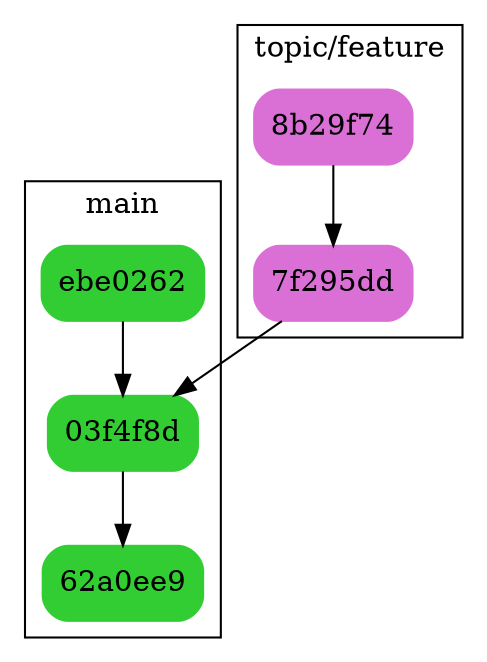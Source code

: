 digraph {
    node [shape = "box", style = "filled, rounded"]

    subgraph clustermain {
        label = "main"

        node [color = limegreen]

        main3[label = "ebe0262"]
        main2[label = "03f4f8d"]
        main1[label = "62a0ee9"]

        main3 -> main2 -> main1
    }

    subgraph clusterfeature {
        label = "topic/feature"

        node [color = orchid]

        feature2[label = "8b29f74"]
        feature1[label = "7f295dd"]

        feature2 -> feature1
    }

    feature1 -> main2
}
